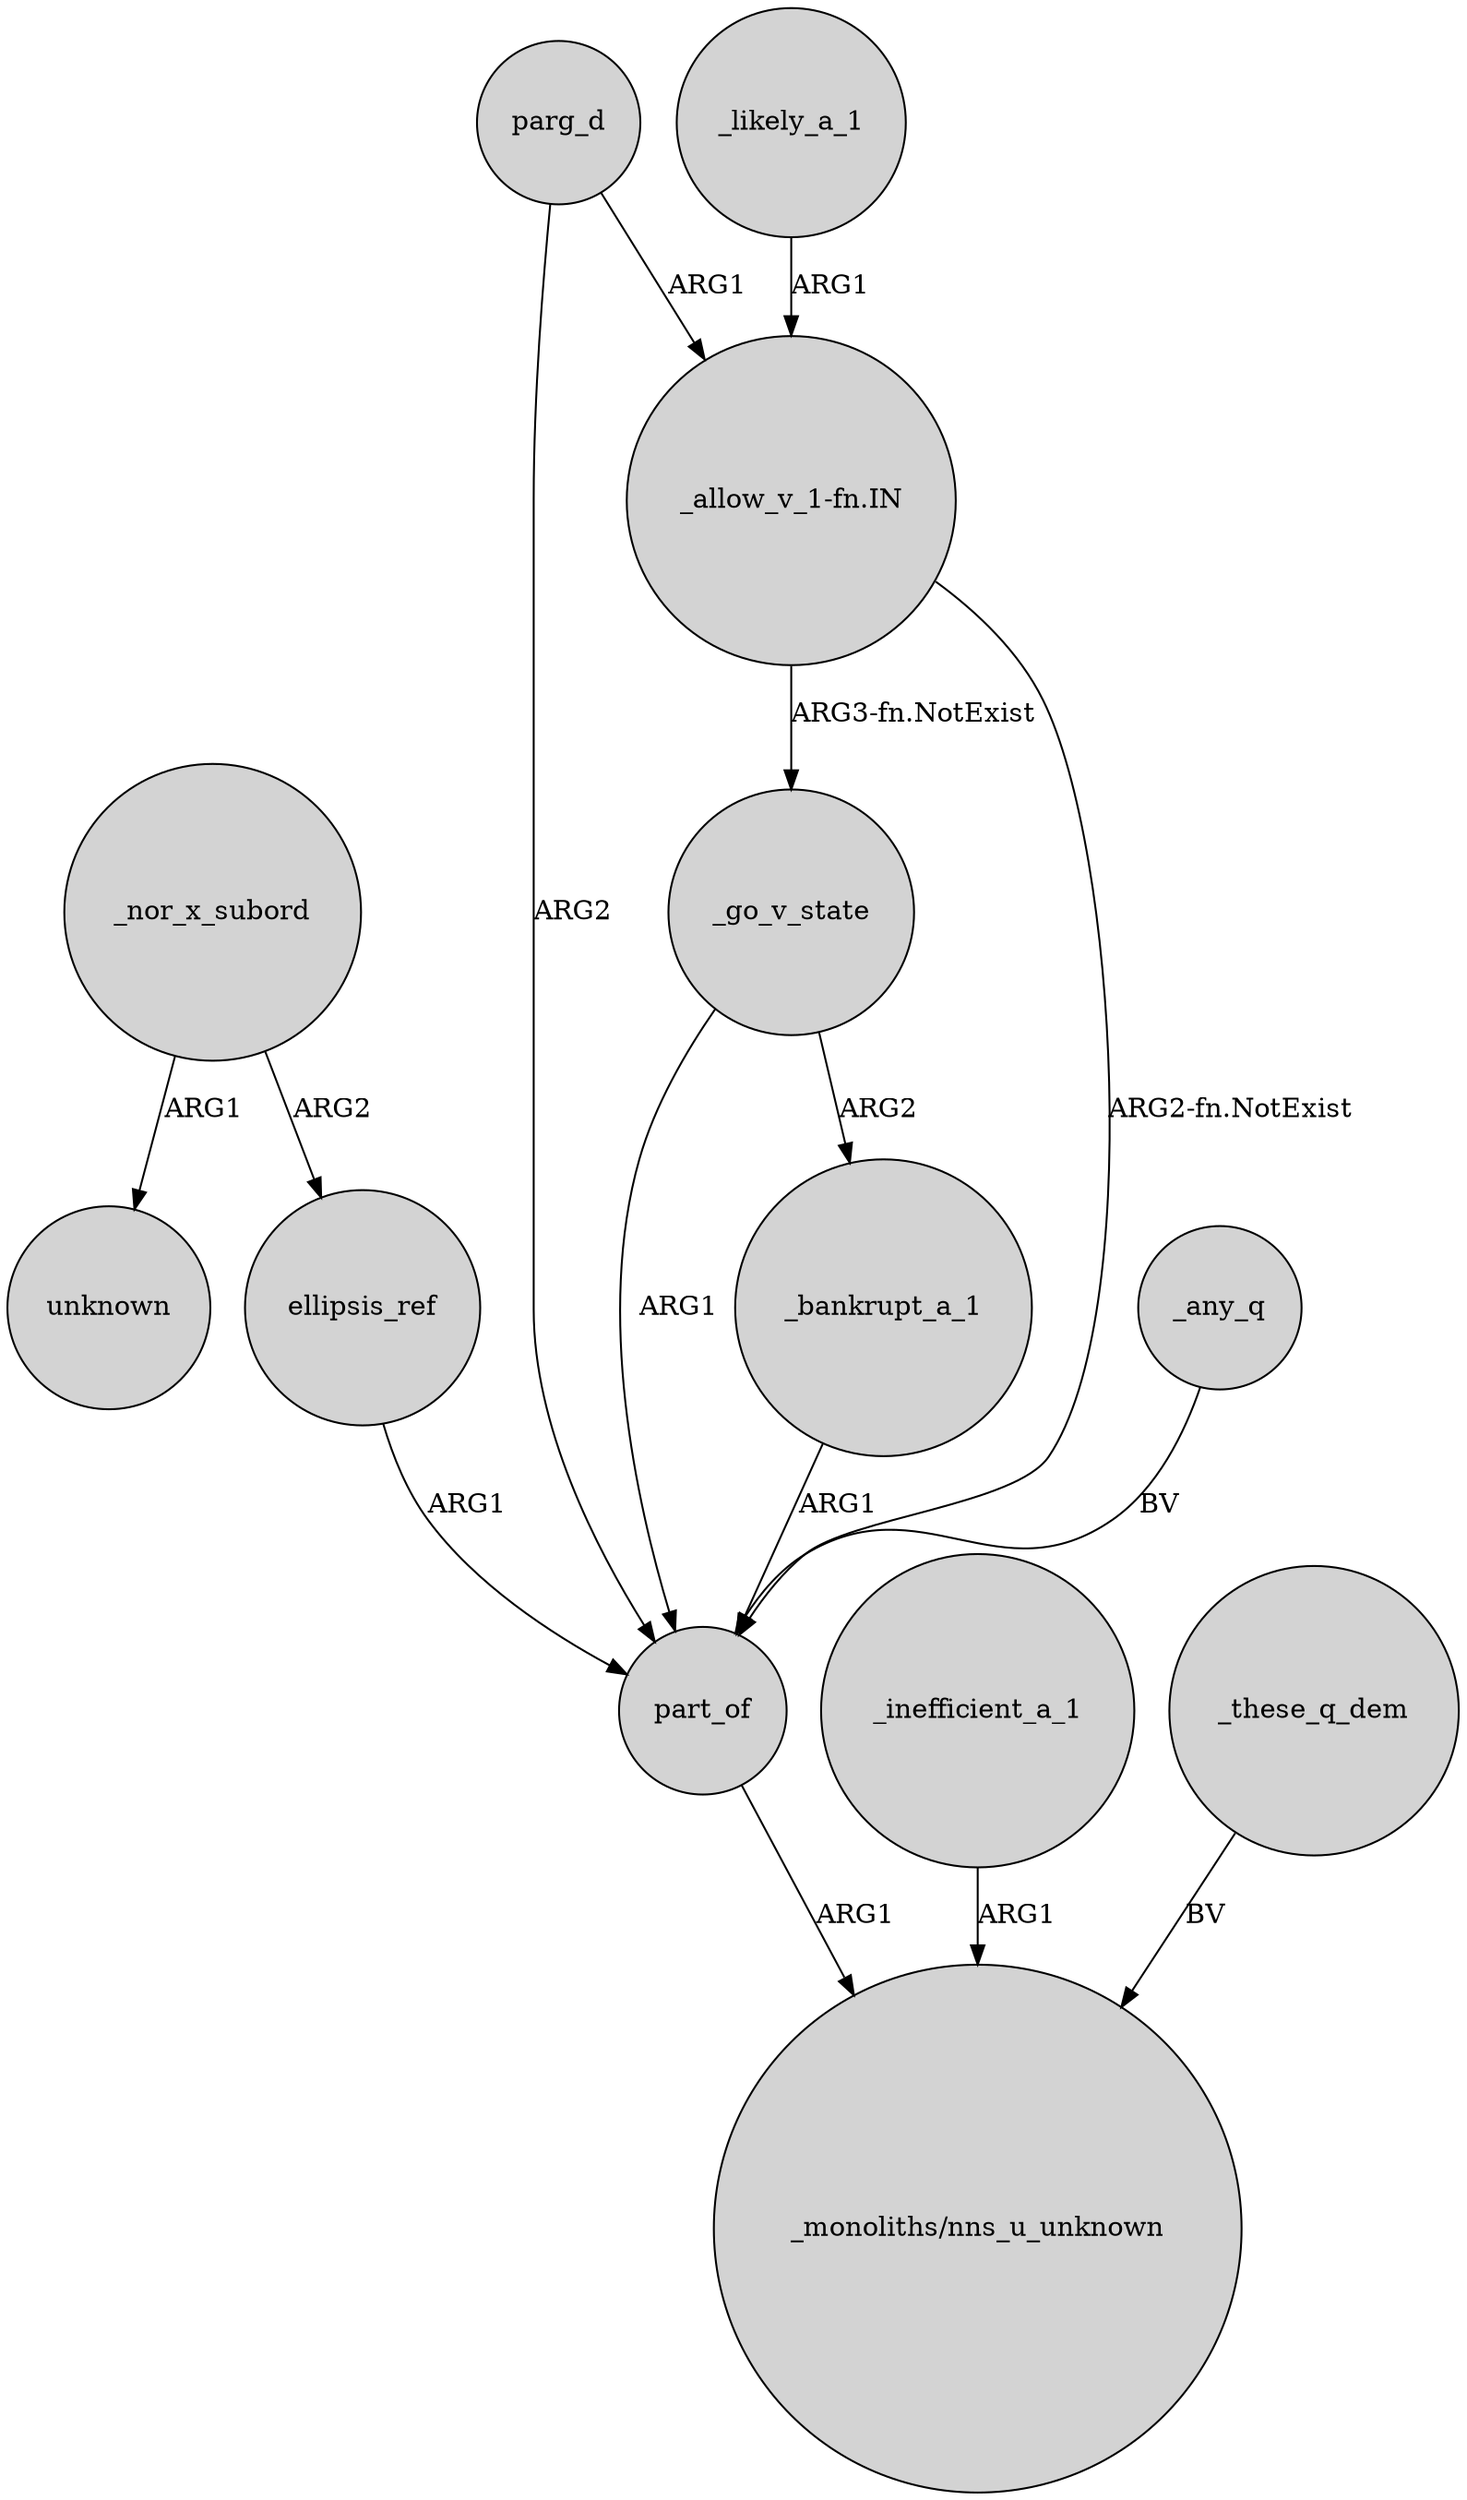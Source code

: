 digraph {
	node [shape=circle style=filled]
	_nor_x_subord -> unknown [label=ARG1]
	_go_v_state -> part_of [label=ARG1]
	_nor_x_subord -> ellipsis_ref [label=ARG2]
	"_allow_v_1-fn.IN" -> _go_v_state [label="ARG3-fn.NotExist"]
	ellipsis_ref -> part_of [label=ARG1]
	"_allow_v_1-fn.IN" -> part_of [label="ARG2-fn.NotExist"]
	parg_d -> part_of [label=ARG2]
	_inefficient_a_1 -> "_monoliths/nns_u_unknown" [label=ARG1]
	parg_d -> "_allow_v_1-fn.IN" [label=ARG1]
	_any_q -> part_of [label=BV]
	_go_v_state -> _bankrupt_a_1 [label=ARG2]
	_likely_a_1 -> "_allow_v_1-fn.IN" [label=ARG1]
	part_of -> "_monoliths/nns_u_unknown" [label=ARG1]
	_bankrupt_a_1 -> part_of [label=ARG1]
	_these_q_dem -> "_monoliths/nns_u_unknown" [label=BV]
}
